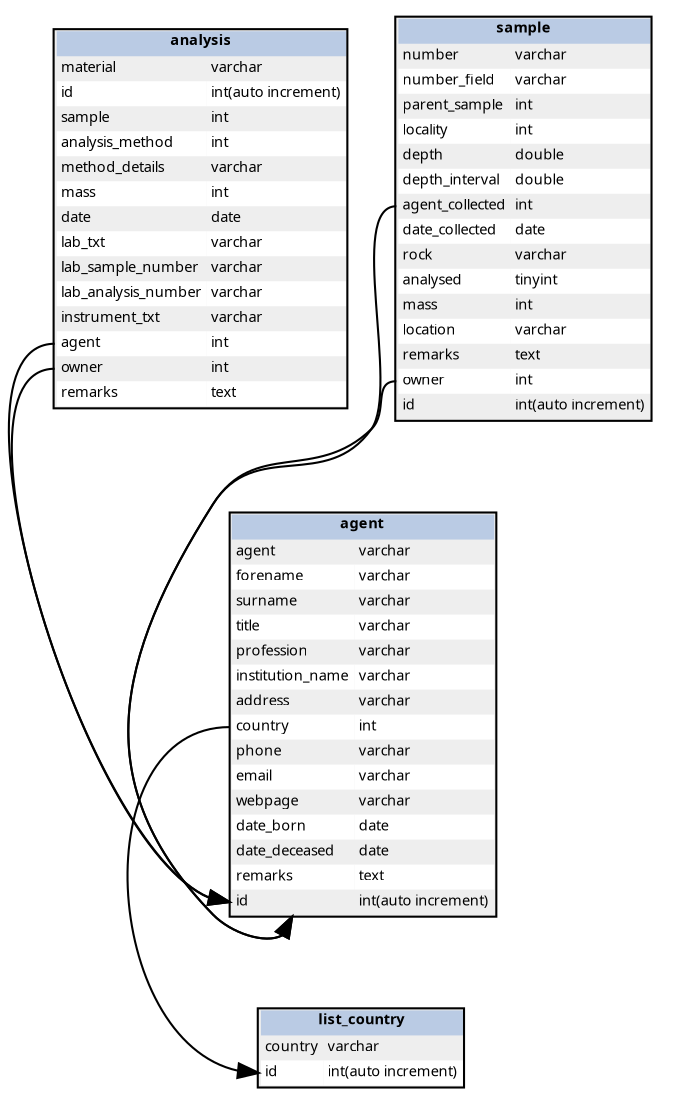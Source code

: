 digraph agent {
    node [shape=plaintext, fontsize=7, fontname="sans-serif"];
    nodesep=0.10;
    compound=true;
    ratio=fill;
    edge [penwidth=1.0, style=solid];
    analysis [href="http://schema-test.geokogud.info/analysis/", label=<<TABLE BORDER="1" CELLBORDER="0" CELLSPACING="0" BGCOLOR="#eeeeee"><TR><TD COLSPAN="2" PORT="analysis" BGCOLOR="#bacbe4"><B>analysis</B></TD></TR><TR><TD ALIGN="left" PORT="material">material</TD><TD ALIGN="left">varchar</TD></TR><TR><TD ALIGN="left" PORT="id" BGCOLOR="#ffffff">id</TD><TD ALIGN="left" BGCOLOR="#ffffff">int(auto increment)</TD></TR><TR><TD ALIGN="left" PORT="sample">sample</TD><TD ALIGN="left">int</TD></TR><TR><TD ALIGN="left" PORT="analysis_method" BGCOLOR="#ffffff">analysis_method</TD><TD ALIGN="left" BGCOLOR="#ffffff">int</TD></TR><TR><TD ALIGN="left" PORT="method_details">method_details</TD><TD ALIGN="left">varchar</TD></TR><TR><TD ALIGN="left" PORT="mass" BGCOLOR="#ffffff">mass</TD><TD ALIGN="left" BGCOLOR="#ffffff">int</TD></TR><TR><TD ALIGN="left" PORT="date">date</TD><TD ALIGN="left">date</TD></TR><TR><TD ALIGN="left" PORT="lab_txt" BGCOLOR="#ffffff">lab_txt</TD><TD ALIGN="left" BGCOLOR="#ffffff">varchar</TD></TR><TR><TD ALIGN="left" PORT="lab_sample_number">lab_sample_number</TD><TD ALIGN="left">varchar</TD></TR><TR><TD ALIGN="left" PORT="lab_analysis_number" BGCOLOR="#ffffff">lab_analysis_number</TD><TD ALIGN="left" BGCOLOR="#ffffff">varchar</TD></TR><TR><TD ALIGN="left" PORT="instrument_txt">instrument_txt</TD><TD ALIGN="left">varchar</TD></TR><TR><TD ALIGN="left" PORT="agent" BGCOLOR="#ffffff">agent</TD><TD ALIGN="left" BGCOLOR="#ffffff">int</TD></TR><TR><TD ALIGN="left" PORT="owner">owner</TD><TD ALIGN="left">int</TD></TR><TR><TD ALIGN="left" PORT="remarks" BGCOLOR="#ffffff">remarks</TD><TD ALIGN="left" BGCOLOR="#ffffff">text</TD></TR></TABLE>>];
    sample [href="http://schema-test.geokogud.info/sample/", label=<<TABLE BORDER="1" CELLBORDER="0" CELLSPACING="0" BGCOLOR="#eeeeee"><TR><TD COLSPAN="2" PORT="sample" BGCOLOR="#bacbe4"><B>sample</B></TD></TR><TR><TD ALIGN="left" PORT="number">number</TD><TD ALIGN="left">varchar</TD></TR><TR><TD ALIGN="left" PORT="number_field" BGCOLOR="#ffffff">number_field</TD><TD ALIGN="left" BGCOLOR="#ffffff">varchar</TD></TR><TR><TD ALIGN="left" PORT="parent_sample">parent_sample</TD><TD ALIGN="left">int</TD></TR><TR><TD ALIGN="left" PORT="locality" BGCOLOR="#ffffff">locality</TD><TD ALIGN="left" BGCOLOR="#ffffff">int</TD></TR><TR><TD ALIGN="left" PORT="depth">depth</TD><TD ALIGN="left">double</TD></TR><TR><TD ALIGN="left" PORT="depth_interval" BGCOLOR="#ffffff">depth_interval</TD><TD ALIGN="left" BGCOLOR="#ffffff">double</TD></TR><TR><TD ALIGN="left" PORT="agent_collected">agent_collected</TD><TD ALIGN="left">int</TD></TR><TR><TD ALIGN="left" PORT="date_collected" BGCOLOR="#ffffff">date_collected</TD><TD ALIGN="left" BGCOLOR="#ffffff">date</TD></TR><TR><TD ALIGN="left" PORT="rock">rock</TD><TD ALIGN="left">varchar</TD></TR><TR><TD ALIGN="left" PORT="analysed" BGCOLOR="#ffffff">analysed</TD><TD ALIGN="left" BGCOLOR="#ffffff">tinyint</TD></TR><TR><TD ALIGN="left" PORT="mass">mass</TD><TD ALIGN="left">int</TD></TR><TR><TD ALIGN="left" PORT="location" BGCOLOR="#ffffff">location</TD><TD ALIGN="left" BGCOLOR="#ffffff">varchar</TD></TR><TR><TD ALIGN="left" PORT="remarks">remarks</TD><TD ALIGN="left">text</TD></TR><TR><TD ALIGN="left" PORT="owner" BGCOLOR="#ffffff">owner</TD><TD ALIGN="left" BGCOLOR="#ffffff">int</TD></TR><TR><TD ALIGN="left" PORT="id">id</TD><TD ALIGN="left">int(auto increment)</TD></TR></TABLE>>];
    list_country [href="http://schema-test.geokogud.info/list_country/", label=<<TABLE BORDER="1" CELLBORDER="0" CELLSPACING="0" BGCOLOR="#eeeeee"><TR><TD COLSPAN="2" PORT="list_country" BGCOLOR="#bacbe4"><B>list_country</B></TD></TR><TR><TD ALIGN="left" PORT="country">country</TD><TD ALIGN="left">varchar</TD></TR><TR><TD ALIGN="left" PORT="id" BGCOLOR="#ffffff">id</TD><TD ALIGN="left" BGCOLOR="#ffffff">int(auto increment)</TD></TR></TABLE>>];
    agent [href="http://schema-test.geokogud.info/agent/", label=<<TABLE BORDER="1" CELLBORDER="0" CELLSPACING="0" BGCOLOR="#eeeeee"><TR><TD COLSPAN="2" PORT="agent" BGCOLOR="#bacbe4"><B>agent</B></TD></TR><TR><TD ALIGN="left" PORT="agent">agent</TD><TD ALIGN="left">varchar</TD></TR><TR><TD ALIGN="left" PORT="forename" BGCOLOR="#ffffff">forename</TD><TD ALIGN="left" BGCOLOR="#ffffff">varchar</TD></TR><TR><TD ALIGN="left" PORT="surname">surname</TD><TD ALIGN="left">varchar</TD></TR><TR><TD ALIGN="left" PORT="title" BGCOLOR="#ffffff">title</TD><TD ALIGN="left" BGCOLOR="#ffffff">varchar</TD></TR><TR><TD ALIGN="left" PORT="profession">profession</TD><TD ALIGN="left">varchar</TD></TR><TR><TD ALIGN="left" PORT="institution_name" BGCOLOR="#ffffff">institution_name</TD><TD ALIGN="left" BGCOLOR="#ffffff">varchar</TD></TR><TR><TD ALIGN="left" PORT="address">address</TD><TD ALIGN="left">varchar</TD></TR><TR><TD ALIGN="left" PORT="country" BGCOLOR="#ffffff">country</TD><TD ALIGN="left" BGCOLOR="#ffffff">int</TD></TR><TR><TD ALIGN="left" PORT="phone">phone</TD><TD ALIGN="left">varchar</TD></TR><TR><TD ALIGN="left" PORT="email" BGCOLOR="#ffffff">email</TD><TD ALIGN="left" BGCOLOR="#ffffff">varchar</TD></TR><TR><TD ALIGN="left" PORT="webpage">webpage</TD><TD ALIGN="left">varchar</TD></TR><TR><TD ALIGN="left" PORT="date_born" BGCOLOR="#ffffff">date_born</TD><TD ALIGN="left" BGCOLOR="#ffffff">date</TD></TR><TR><TD ALIGN="left" PORT="date_deceased">date_deceased</TD><TD ALIGN="left">date</TD></TR><TR><TD ALIGN="left" PORT="remarks" BGCOLOR="#ffffff">remarks</TD><TD ALIGN="left" BGCOLOR="#ffffff">text</TD></TR><TR><TD ALIGN="left" PORT="id">id</TD><TD ALIGN="left">int(auto increment)</TD></TR></TABLE>>];
    analysis:agent->agent:id;
    analysis:owner->agent:id;
    sample:agent_collected->agent:id;
    sample:owner->agent:id;
    agent:country->list_country:id;
}
